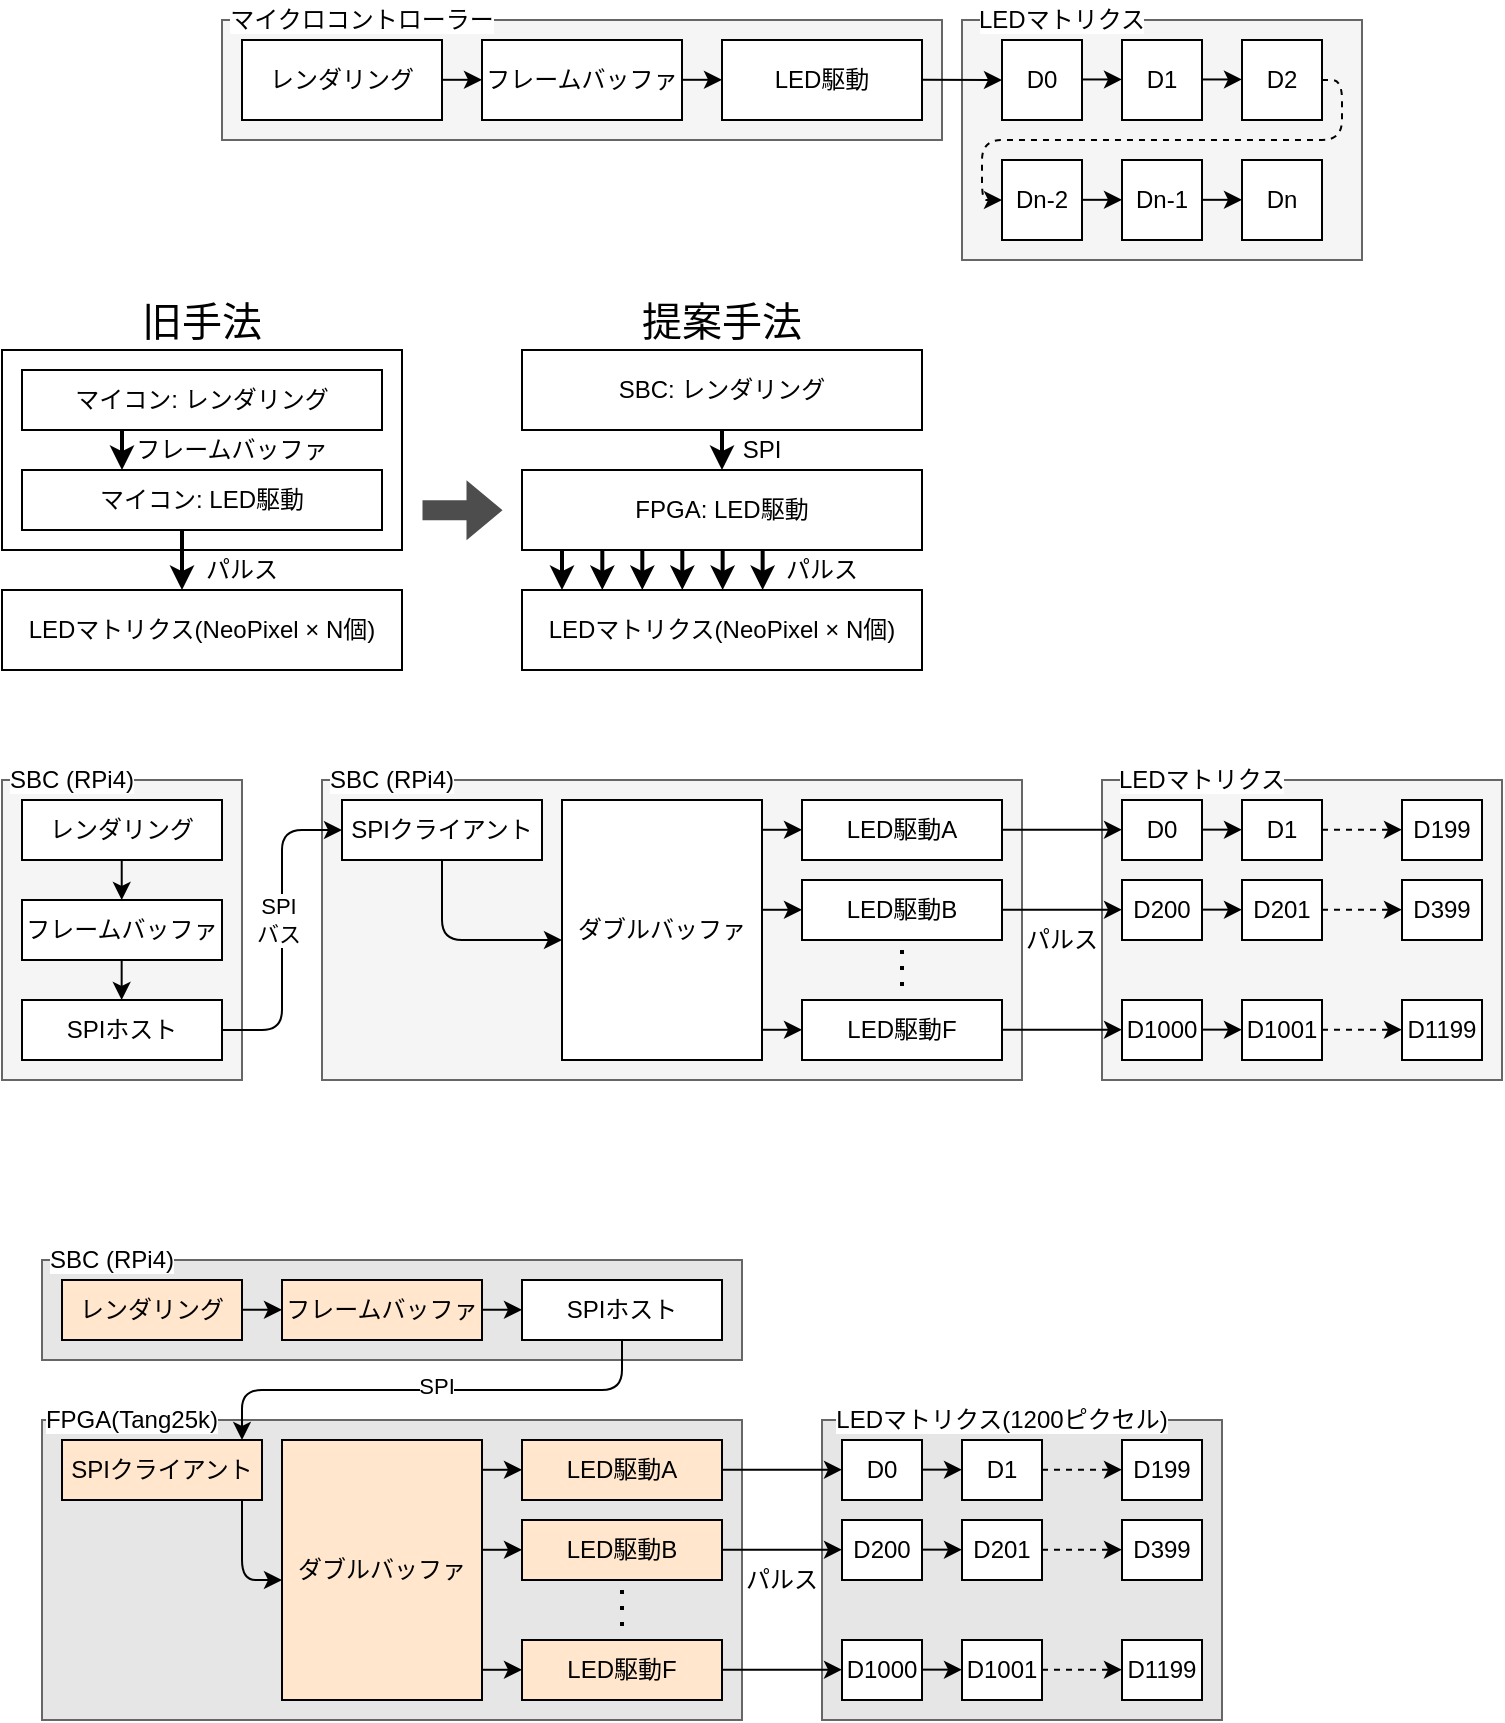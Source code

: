 <mxfile>
    <diagram id="3L20UBSQIsQVpftriw2r" name="ページ1">
        <mxGraphModel dx="5480" dy="3005" grid="1" gridSize="10" guides="1" tooltips="1" connect="1" arrows="1" fold="1" page="1" pageScale="1" pageWidth="1169" pageHeight="827" math="0" shadow="0">
            <root>
                <mxCell id="0"/>
                <mxCell id="1" parent="0"/>
                <mxCell id="86" value="" style="rounded=0;whiteSpace=wrap;html=1;fillColor=none;" parent="1" vertex="1">
                    <mxGeometry x="20" y="245" width="200" height="100" as="geometry"/>
                </mxCell>
                <mxCell id="2" value="" style="rounded=0;whiteSpace=wrap;html=1;fillColor=#f5f5f5;fontColor=#333333;strokeColor=#666666;" parent="1" vertex="1">
                    <mxGeometry x="130" y="80" width="360" height="60" as="geometry"/>
                </mxCell>
                <mxCell id="3" value="レンダリング" style="rounded=0;whiteSpace=wrap;html=1;" parent="1" vertex="1">
                    <mxGeometry x="140" y="90" width="100" height="40" as="geometry"/>
                </mxCell>
                <mxCell id="4" value="" style="rounded=0;whiteSpace=wrap;html=1;fillColor=#f5f5f5;fontColor=#333333;strokeColor=#666666;" parent="1" vertex="1">
                    <mxGeometry x="500" y="80" width="200" height="120" as="geometry"/>
                </mxCell>
                <mxCell id="6" value="LED駆動" style="rounded=0;whiteSpace=wrap;html=1;" parent="1" vertex="1">
                    <mxGeometry x="380" y="90" width="100" height="40" as="geometry"/>
                </mxCell>
                <mxCell id="7" value="フレームバッファ" style="rounded=0;whiteSpace=wrap;html=1;" parent="1" vertex="1">
                    <mxGeometry x="260" y="90" width="100" height="40" as="geometry"/>
                </mxCell>
                <mxCell id="8" value="D0" style="rounded=0;whiteSpace=wrap;html=1;" parent="1" vertex="1">
                    <mxGeometry x="520" y="90" width="40" height="40" as="geometry"/>
                </mxCell>
                <mxCell id="9" value="D1" style="rounded=0;whiteSpace=wrap;html=1;" parent="1" vertex="1">
                    <mxGeometry x="580" y="90" width="40" height="40" as="geometry"/>
                </mxCell>
                <mxCell id="10" value="D2" style="rounded=0;whiteSpace=wrap;html=1;" parent="1" vertex="1">
                    <mxGeometry x="640" y="90" width="40" height="40" as="geometry"/>
                </mxCell>
                <mxCell id="12" value="" style="endArrow=classic;html=1;" parent="1" edge="1">
                    <mxGeometry width="50" height="50" relative="1" as="geometry">
                        <mxPoint x="560" y="109.73" as="sourcePoint"/>
                        <mxPoint x="580" y="109.73" as="targetPoint"/>
                        <Array as="points">
                            <mxPoint x="580" y="109.73"/>
                        </Array>
                    </mxGeometry>
                </mxCell>
                <mxCell id="13" value="" style="endArrow=classic;html=1;" parent="1" edge="1">
                    <mxGeometry width="50" height="50" relative="1" as="geometry">
                        <mxPoint x="620" y="109.73" as="sourcePoint"/>
                        <mxPoint x="640" y="109.73" as="targetPoint"/>
                        <Array as="points">
                            <mxPoint x="640" y="109.73"/>
                        </Array>
                    </mxGeometry>
                </mxCell>
                <mxCell id="14" value="Dn" style="rounded=0;whiteSpace=wrap;html=1;" parent="1" vertex="1">
                    <mxGeometry x="640" y="150" width="40" height="40" as="geometry"/>
                </mxCell>
                <mxCell id="15" value="Dn-1" style="rounded=0;whiteSpace=wrap;html=1;" parent="1" vertex="1">
                    <mxGeometry x="580" y="150" width="40" height="40" as="geometry"/>
                </mxCell>
                <mxCell id="16" value="Dn-2" style="rounded=0;whiteSpace=wrap;html=1;" parent="1" vertex="1">
                    <mxGeometry x="520" y="150" width="40" height="40" as="geometry"/>
                </mxCell>
                <mxCell id="17" value="" style="endArrow=classic;html=1;" parent="1" edge="1">
                    <mxGeometry width="50" height="50" relative="1" as="geometry">
                        <mxPoint x="560" y="169.91" as="sourcePoint"/>
                        <mxPoint x="580" y="169.91" as="targetPoint"/>
                        <Array as="points">
                            <mxPoint x="580" y="169.91"/>
                        </Array>
                    </mxGeometry>
                </mxCell>
                <mxCell id="19" value="" style="endArrow=classic;html=1;" parent="1" edge="1">
                    <mxGeometry width="50" height="50" relative="1" as="geometry">
                        <mxPoint x="620" y="169.91" as="sourcePoint"/>
                        <mxPoint x="640" y="169.91" as="targetPoint"/>
                        <Array as="points">
                            <mxPoint x="640" y="169.91"/>
                        </Array>
                    </mxGeometry>
                </mxCell>
                <mxCell id="20" value="" style="endArrow=classic;html=1;dashed=1;" parent="1" edge="1">
                    <mxGeometry width="50" height="50" relative="1" as="geometry">
                        <mxPoint x="680" y="110" as="sourcePoint"/>
                        <mxPoint x="520" y="170" as="targetPoint"/>
                        <Array as="points">
                            <mxPoint x="690" y="110"/>
                            <mxPoint x="690" y="140"/>
                            <mxPoint x="510" y="140"/>
                            <mxPoint x="510" y="170"/>
                        </Array>
                    </mxGeometry>
                </mxCell>
                <mxCell id="23" value="&lt;span style=&quot;background-color: rgb(255, 255, 255);&quot;&gt;マイクロコントローラー&lt;/span&gt;" style="rounded=0;whiteSpace=wrap;html=1;fillColor=none;strokeColor=none;" parent="1" vertex="1">
                    <mxGeometry x="130" y="70" width="140" height="20" as="geometry"/>
                </mxCell>
                <mxCell id="26" value="" style="endArrow=classic;html=1;" parent="1" edge="1">
                    <mxGeometry width="50" height="50" relative="1" as="geometry">
                        <mxPoint x="240" y="109.9" as="sourcePoint"/>
                        <mxPoint x="260" y="109.9" as="targetPoint"/>
                        <Array as="points">
                            <mxPoint x="260" y="109.9"/>
                        </Array>
                    </mxGeometry>
                </mxCell>
                <mxCell id="28" value="" style="endArrow=classic;html=1;" parent="1" edge="1">
                    <mxGeometry width="50" height="50" relative="1" as="geometry">
                        <mxPoint x="360" y="109.9" as="sourcePoint"/>
                        <mxPoint x="380" y="109.9" as="targetPoint"/>
                        <Array as="points">
                            <mxPoint x="380" y="109.9"/>
                        </Array>
                    </mxGeometry>
                </mxCell>
                <mxCell id="30" value="" style="endArrow=classic;html=1;entryX=0;entryY=0.5;entryDx=0;entryDy=0;" parent="1" target="8" edge="1">
                    <mxGeometry width="50" height="50" relative="1" as="geometry">
                        <mxPoint x="480" y="109.88" as="sourcePoint"/>
                        <mxPoint x="510" y="110" as="targetPoint"/>
                    </mxGeometry>
                </mxCell>
                <mxCell id="31" value="&lt;span style=&quot;background-color: rgb(255, 255, 255);&quot;&gt;LEDマトリクス&lt;/span&gt;" style="rounded=0;whiteSpace=wrap;html=1;fillColor=none;strokeColor=none;" parent="1" vertex="1">
                    <mxGeometry x="500" y="70" width="100" height="20" as="geometry"/>
                </mxCell>
                <mxCell id="59" value="SBC: レンダリング" style="rounded=0;whiteSpace=wrap;html=1;fillColor=none;" parent="1" vertex="1">
                    <mxGeometry x="280" y="245" width="200" height="40" as="geometry"/>
                </mxCell>
                <mxCell id="60" value="FPGA: LED駆動" style="rounded=0;whiteSpace=wrap;html=1;fillColor=none;" parent="1" vertex="1">
                    <mxGeometry x="280" y="305" width="200" height="40" as="geometry"/>
                </mxCell>
                <mxCell id="61" value="LEDマトリクス(NeoPixel × N個)" style="rounded=0;whiteSpace=wrap;html=1;fillColor=none;" parent="1" vertex="1">
                    <mxGeometry x="280" y="365" width="200" height="40" as="geometry"/>
                </mxCell>
                <mxCell id="62" value="" style="endArrow=classic;html=1;strokeWidth=2;" parent="1" edge="1">
                    <mxGeometry width="50" height="50" relative="1" as="geometry">
                        <mxPoint x="380" y="285" as="sourcePoint"/>
                        <mxPoint x="380" y="305" as="targetPoint"/>
                    </mxGeometry>
                </mxCell>
                <mxCell id="64" value="" style="endArrow=classic;html=1;strokeWidth=2;" parent="1" edge="1">
                    <mxGeometry width="50" height="50" relative="1" as="geometry">
                        <mxPoint x="300" y="345" as="sourcePoint"/>
                        <mxPoint x="300" y="365" as="targetPoint"/>
                    </mxGeometry>
                </mxCell>
                <mxCell id="67" value="" style="endArrow=classic;html=1;strokeWidth=2;" parent="1" edge="1">
                    <mxGeometry width="50" height="50" relative="1" as="geometry">
                        <mxPoint x="320.16" y="345" as="sourcePoint"/>
                        <mxPoint x="320.16" y="365" as="targetPoint"/>
                    </mxGeometry>
                </mxCell>
                <mxCell id="68" value="" style="endArrow=classic;html=1;strokeWidth=2;" parent="1" edge="1">
                    <mxGeometry width="50" height="50" relative="1" as="geometry">
                        <mxPoint x="340.16" y="345" as="sourcePoint"/>
                        <mxPoint x="340.16" y="365" as="targetPoint"/>
                    </mxGeometry>
                </mxCell>
                <mxCell id="69" value="" style="endArrow=classic;html=1;strokeWidth=2;" parent="1" edge="1">
                    <mxGeometry width="50" height="50" relative="1" as="geometry">
                        <mxPoint x="360.16" y="345" as="sourcePoint"/>
                        <mxPoint x="360.16" y="365" as="targetPoint"/>
                    </mxGeometry>
                </mxCell>
                <mxCell id="70" value="" style="endArrow=classic;html=1;strokeWidth=2;" parent="1" edge="1">
                    <mxGeometry width="50" height="50" relative="1" as="geometry">
                        <mxPoint x="380.32" y="345" as="sourcePoint"/>
                        <mxPoint x="380.32" y="365" as="targetPoint"/>
                    </mxGeometry>
                </mxCell>
                <mxCell id="71" value="" style="endArrow=classic;html=1;strokeWidth=2;" parent="1" edge="1">
                    <mxGeometry width="50" height="50" relative="1" as="geometry">
                        <mxPoint x="400.32" y="345" as="sourcePoint"/>
                        <mxPoint x="400.32" y="365" as="targetPoint"/>
                    </mxGeometry>
                </mxCell>
                <mxCell id="72" value="&lt;span&gt;SPI&lt;/span&gt;" style="rounded=0;whiteSpace=wrap;html=1;fillColor=none;strokeColor=none;" parent="1" vertex="1">
                    <mxGeometry x="380" y="285" width="40" height="20" as="geometry"/>
                </mxCell>
                <mxCell id="73" value="&lt;span&gt;パルス&lt;/span&gt;" style="rounded=0;whiteSpace=wrap;html=1;fillColor=none;strokeColor=none;" parent="1" vertex="1">
                    <mxGeometry x="410" y="345" width="40" height="20" as="geometry"/>
                </mxCell>
                <mxCell id="74" value="マイコン: レンダリング" style="rounded=0;whiteSpace=wrap;html=1;fillColor=none;" parent="1" vertex="1">
                    <mxGeometry x="30" y="255" width="180" height="30" as="geometry"/>
                </mxCell>
                <mxCell id="75" value="マイコン: LED駆動" style="rounded=0;whiteSpace=wrap;html=1;fillColor=none;" parent="1" vertex="1">
                    <mxGeometry x="30" y="305" width="180" height="30" as="geometry"/>
                </mxCell>
                <mxCell id="76" value="LEDマトリクス(NeoPixel × N個)" style="rounded=0;whiteSpace=wrap;html=1;fillColor=none;" parent="1" vertex="1">
                    <mxGeometry x="20" y="365" width="200" height="40" as="geometry"/>
                </mxCell>
                <mxCell id="77" value="" style="endArrow=classic;html=1;strokeWidth=2;" parent="1" edge="1">
                    <mxGeometry width="50" height="50" relative="1" as="geometry">
                        <mxPoint x="80" y="285" as="sourcePoint"/>
                        <mxPoint x="80" y="305" as="targetPoint"/>
                    </mxGeometry>
                </mxCell>
                <mxCell id="83" value="" style="endArrow=classic;html=1;strokeWidth=2;" parent="1" edge="1">
                    <mxGeometry width="50" height="50" relative="1" as="geometry">
                        <mxPoint x="110" y="335" as="sourcePoint"/>
                        <mxPoint x="110" y="365" as="targetPoint"/>
                    </mxGeometry>
                </mxCell>
                <mxCell id="84" value="&lt;span style=&quot;&quot;&gt;フレームバッファ&lt;/span&gt;" style="rounded=0;whiteSpace=wrap;html=1;fillColor=none;strokeColor=none;labelBackgroundColor=none;" parent="1" vertex="1">
                    <mxGeometry x="80" y="285" width="110" height="20" as="geometry"/>
                </mxCell>
                <mxCell id="85" value="&lt;span style=&quot;&quot;&gt;パルス&lt;/span&gt;" style="rounded=0;whiteSpace=wrap;html=1;fillColor=none;strokeColor=none;labelBackgroundColor=none;" parent="1" vertex="1">
                    <mxGeometry x="120" y="345" width="40" height="20" as="geometry"/>
                </mxCell>
                <mxCell id="89" value="&lt;span style=&quot;&quot;&gt;&lt;font style=&quot;font-size: 20px;&quot;&gt;旧手法&lt;/font&gt;&lt;/span&gt;" style="rounded=0;whiteSpace=wrap;html=1;fillColor=none;strokeColor=none;labelBackgroundColor=none;" parent="1" vertex="1">
                    <mxGeometry x="65" y="215" width="110" height="30" as="geometry"/>
                </mxCell>
                <mxCell id="90" value="&lt;span style=&quot;&quot;&gt;&lt;font style=&quot;font-size: 20px;&quot;&gt;提案手法&lt;/font&gt;&lt;/span&gt;" style="rounded=0;whiteSpace=wrap;html=1;fillColor=none;strokeColor=none;labelBackgroundColor=none;" parent="1" vertex="1">
                    <mxGeometry x="325" y="215" width="110" height="30" as="geometry"/>
                </mxCell>
                <mxCell id="91" value="" style="shape=flexArrow;endArrow=classic;html=1;fillColor=#4D4D4D;gradientColor=none;strokeWidth=0;strokeColor=none;" parent="1" edge="1">
                    <mxGeometry width="50" height="50" relative="1" as="geometry">
                        <mxPoint x="230" y="324.84" as="sourcePoint"/>
                        <mxPoint x="270" y="324.84" as="targetPoint"/>
                    </mxGeometry>
                </mxCell>
                <mxCell id="92" value="" style="rounded=0;whiteSpace=wrap;html=1;fillColor=#f5f5f5;fontColor=#333333;strokeColor=#666666;" parent="1" vertex="1">
                    <mxGeometry x="20" y="460" width="120" height="150" as="geometry"/>
                </mxCell>
                <mxCell id="93" value="レンダリング" style="rounded=0;whiteSpace=wrap;html=1;" parent="1" vertex="1">
                    <mxGeometry x="30" y="470" width="100" height="30" as="geometry"/>
                </mxCell>
                <mxCell id="94" value="" style="rounded=0;whiteSpace=wrap;html=1;fillColor=#f5f5f5;fontColor=#333333;strokeColor=#666666;" parent="1" vertex="1">
                    <mxGeometry x="570" y="460" width="200" height="150" as="geometry"/>
                </mxCell>
                <mxCell id="96" value="フレームバッファ" style="rounded=0;whiteSpace=wrap;html=1;" parent="1" vertex="1">
                    <mxGeometry x="30" y="520" width="100" height="30" as="geometry"/>
                </mxCell>
                <mxCell id="97" value="D0" style="rounded=0;whiteSpace=wrap;html=1;" parent="1" vertex="1">
                    <mxGeometry x="580" y="470" width="40" height="30" as="geometry"/>
                </mxCell>
                <mxCell id="108" value="&lt;span style=&quot;background-color: rgb(255, 255, 255);&quot;&gt;SBC (RPi4)&lt;/span&gt;" style="rounded=0;whiteSpace=wrap;html=1;fillColor=none;strokeColor=none;" parent="1" vertex="1">
                    <mxGeometry x="20" y="450" width="70" height="20" as="geometry"/>
                </mxCell>
                <mxCell id="112" value="&lt;span style=&quot;background-color: rgb(255, 255, 255);&quot;&gt;LEDマトリクス&lt;/span&gt;" style="rounded=0;whiteSpace=wrap;html=1;fillColor=none;strokeColor=none;" parent="1" vertex="1">
                    <mxGeometry x="570" y="450" width="100" height="20" as="geometry"/>
                </mxCell>
                <mxCell id="113" value="" style="endArrow=classic;html=1;" parent="1" edge="1">
                    <mxGeometry width="50" height="50" relative="1" as="geometry">
                        <mxPoint x="79.86" y="500" as="sourcePoint"/>
                        <mxPoint x="79.86" y="520" as="targetPoint"/>
                    </mxGeometry>
                </mxCell>
                <mxCell id="114" value="" style="endArrow=classic;html=1;" parent="1" edge="1">
                    <mxGeometry width="50" height="50" relative="1" as="geometry">
                        <mxPoint x="79.83" y="550" as="sourcePoint"/>
                        <mxPoint x="79.83" y="570" as="targetPoint"/>
                    </mxGeometry>
                </mxCell>
                <mxCell id="115" value="SPIホスト" style="rounded=0;whiteSpace=wrap;html=1;" parent="1" vertex="1">
                    <mxGeometry x="30" y="570" width="100" height="30" as="geometry"/>
                </mxCell>
                <mxCell id="116" value="" style="rounded=0;whiteSpace=wrap;html=1;fillColor=#f5f5f5;fontColor=#333333;strokeColor=#666666;" parent="1" vertex="1">
                    <mxGeometry x="180" y="460" width="350" height="150" as="geometry"/>
                </mxCell>
                <mxCell id="117" value="SPIクライアント" style="rounded=0;whiteSpace=wrap;html=1;" parent="1" vertex="1">
                    <mxGeometry x="190" y="470" width="100" height="30" as="geometry"/>
                </mxCell>
                <mxCell id="119" value="&lt;span style=&quot;background-color: rgb(255, 255, 255);&quot;&gt;SBC (RPi4)&lt;/span&gt;" style="rounded=0;whiteSpace=wrap;html=1;fillColor=none;strokeColor=none;" parent="1" vertex="1">
                    <mxGeometry x="180" y="450" width="70" height="20" as="geometry"/>
                </mxCell>
                <mxCell id="122" value="ダブルバッファ" style="rounded=0;whiteSpace=wrap;html=1;" parent="1" vertex="1">
                    <mxGeometry x="300" y="470" width="100" height="130" as="geometry"/>
                </mxCell>
                <mxCell id="123" value="" style="endArrow=classic;html=1;" parent="1" edge="1">
                    <mxGeometry width="50" height="50" relative="1" as="geometry">
                        <mxPoint x="130" y="585" as="sourcePoint"/>
                        <mxPoint x="190" y="485" as="targetPoint"/>
                        <Array as="points">
                            <mxPoint x="160" y="585"/>
                            <mxPoint x="160" y="550"/>
                            <mxPoint x="160" y="485"/>
                        </Array>
                    </mxGeometry>
                </mxCell>
                <mxCell id="132" value="SPI&lt;div&gt;バス&lt;/div&gt;" style="edgeLabel;html=1;align=center;verticalAlign=middle;resizable=0;points=[];" parent="123" vertex="1" connectable="0">
                    <mxGeometry x="0.062" y="2" relative="1" as="geometry">
                        <mxPoint as="offset"/>
                    </mxGeometry>
                </mxCell>
                <mxCell id="124" value="" style="endArrow=classic;html=1;" parent="1" edge="1">
                    <mxGeometry width="50" height="50" relative="1" as="geometry">
                        <mxPoint x="240" y="500" as="sourcePoint"/>
                        <mxPoint x="300" y="540" as="targetPoint"/>
                        <Array as="points">
                            <mxPoint x="240" y="540"/>
                        </Array>
                    </mxGeometry>
                </mxCell>
                <mxCell id="125" value="LED駆動A" style="rounded=0;whiteSpace=wrap;html=1;" parent="1" vertex="1">
                    <mxGeometry x="420" y="470" width="100" height="30" as="geometry"/>
                </mxCell>
                <mxCell id="126" value="LED駆動B" style="rounded=0;whiteSpace=wrap;html=1;" parent="1" vertex="1">
                    <mxGeometry x="420" y="510" width="100" height="30" as="geometry"/>
                </mxCell>
                <mxCell id="127" value="LED駆動F" style="rounded=0;whiteSpace=wrap;html=1;" parent="1" vertex="1">
                    <mxGeometry x="420" y="570" width="100" height="30" as="geometry"/>
                </mxCell>
                <mxCell id="128" value="" style="endArrow=none;dashed=1;html=1;dashPattern=1 3;strokeWidth=2;" parent="1" edge="1">
                    <mxGeometry width="50" height="50" relative="1" as="geometry">
                        <mxPoint x="470" y="545" as="sourcePoint"/>
                        <mxPoint x="470" y="565" as="targetPoint"/>
                    </mxGeometry>
                </mxCell>
                <mxCell id="129" value="" style="endArrow=classic;html=1;" parent="1" edge="1">
                    <mxGeometry width="50" height="50" relative="1" as="geometry">
                        <mxPoint x="400" y="584.89" as="sourcePoint"/>
                        <mxPoint x="420" y="584.89" as="targetPoint"/>
                    </mxGeometry>
                </mxCell>
                <mxCell id="130" value="" style="endArrow=classic;html=1;" parent="1" edge="1">
                    <mxGeometry width="50" height="50" relative="1" as="geometry">
                        <mxPoint x="400" y="524.89" as="sourcePoint"/>
                        <mxPoint x="420" y="524.89" as="targetPoint"/>
                    </mxGeometry>
                </mxCell>
                <mxCell id="131" value="" style="endArrow=classic;html=1;" parent="1" edge="1">
                    <mxGeometry width="50" height="50" relative="1" as="geometry">
                        <mxPoint x="400" y="484.89" as="sourcePoint"/>
                        <mxPoint x="420" y="484.89" as="targetPoint"/>
                    </mxGeometry>
                </mxCell>
                <mxCell id="137" value="" style="endArrow=classic;html=1;" parent="1" edge="1">
                    <mxGeometry width="50" height="50" relative="1" as="geometry">
                        <mxPoint x="620" y="484.82" as="sourcePoint"/>
                        <mxPoint x="640" y="484.82" as="targetPoint"/>
                    </mxGeometry>
                </mxCell>
                <mxCell id="138" value="D1" style="rounded=0;whiteSpace=wrap;html=1;" parent="1" vertex="1">
                    <mxGeometry x="640" y="470" width="40" height="30" as="geometry"/>
                </mxCell>
                <mxCell id="139" value="" style="endArrow=classic;html=1;dashed=1;" parent="1" edge="1">
                    <mxGeometry width="50" height="50" relative="1" as="geometry">
                        <mxPoint x="680" y="484.82" as="sourcePoint"/>
                        <mxPoint x="720" y="484.82" as="targetPoint"/>
                    </mxGeometry>
                </mxCell>
                <mxCell id="140" value="D199" style="rounded=0;whiteSpace=wrap;html=1;" parent="1" vertex="1">
                    <mxGeometry x="720" y="470" width="40" height="30" as="geometry"/>
                </mxCell>
                <mxCell id="143" value="" style="endArrow=classic;html=1;" parent="1" edge="1">
                    <mxGeometry width="50" height="50" relative="1" as="geometry">
                        <mxPoint x="520" y="484.86" as="sourcePoint"/>
                        <mxPoint x="580" y="484.86" as="targetPoint"/>
                    </mxGeometry>
                </mxCell>
                <mxCell id="144" value="D200" style="rounded=0;whiteSpace=wrap;html=1;" parent="1" vertex="1">
                    <mxGeometry x="580" y="510" width="40" height="30" as="geometry"/>
                </mxCell>
                <mxCell id="145" value="" style="endArrow=classic;html=1;" parent="1" edge="1">
                    <mxGeometry width="50" height="50" relative="1" as="geometry">
                        <mxPoint x="620" y="524.82" as="sourcePoint"/>
                        <mxPoint x="640" y="524.82" as="targetPoint"/>
                    </mxGeometry>
                </mxCell>
                <mxCell id="146" value="D201" style="rounded=0;whiteSpace=wrap;html=1;" parent="1" vertex="1">
                    <mxGeometry x="640" y="510" width="40" height="30" as="geometry"/>
                </mxCell>
                <mxCell id="147" value="" style="endArrow=classic;html=1;dashed=1;" parent="1" edge="1">
                    <mxGeometry width="50" height="50" relative="1" as="geometry">
                        <mxPoint x="680" y="524.82" as="sourcePoint"/>
                        <mxPoint x="720" y="524.82" as="targetPoint"/>
                    </mxGeometry>
                </mxCell>
                <mxCell id="148" value="D399" style="rounded=0;whiteSpace=wrap;html=1;" parent="1" vertex="1">
                    <mxGeometry x="720" y="510" width="40" height="30" as="geometry"/>
                </mxCell>
                <mxCell id="149" value="" style="endArrow=classic;html=1;" parent="1" edge="1">
                    <mxGeometry width="50" height="50" relative="1" as="geometry">
                        <mxPoint x="520" y="524.86" as="sourcePoint"/>
                        <mxPoint x="580" y="524.86" as="targetPoint"/>
                    </mxGeometry>
                </mxCell>
                <mxCell id="150" value="D1000" style="rounded=0;whiteSpace=wrap;html=1;" parent="1" vertex="1">
                    <mxGeometry x="580" y="570" width="40" height="30" as="geometry"/>
                </mxCell>
                <mxCell id="151" value="" style="endArrow=classic;html=1;" parent="1" edge="1">
                    <mxGeometry width="50" height="50" relative="1" as="geometry">
                        <mxPoint x="620" y="584.82" as="sourcePoint"/>
                        <mxPoint x="640" y="584.82" as="targetPoint"/>
                    </mxGeometry>
                </mxCell>
                <mxCell id="152" value="D1001" style="rounded=0;whiteSpace=wrap;html=1;" parent="1" vertex="1">
                    <mxGeometry x="640" y="570" width="40" height="30" as="geometry"/>
                </mxCell>
                <mxCell id="153" value="" style="endArrow=classic;html=1;dashed=1;" parent="1" edge="1">
                    <mxGeometry width="50" height="50" relative="1" as="geometry">
                        <mxPoint x="680" y="584.82" as="sourcePoint"/>
                        <mxPoint x="720" y="584.82" as="targetPoint"/>
                    </mxGeometry>
                </mxCell>
                <mxCell id="154" value="D1199" style="rounded=0;whiteSpace=wrap;html=1;" parent="1" vertex="1">
                    <mxGeometry x="720" y="570" width="40" height="30" as="geometry"/>
                </mxCell>
                <mxCell id="155" value="" style="endArrow=classic;html=1;" parent="1" edge="1">
                    <mxGeometry width="50" height="50" relative="1" as="geometry">
                        <mxPoint x="520" y="584.86" as="sourcePoint"/>
                        <mxPoint x="580" y="584.86" as="targetPoint"/>
                    </mxGeometry>
                </mxCell>
                <mxCell id="157" value="&lt;span&gt;パルス&lt;/span&gt;" style="rounded=0;whiteSpace=wrap;html=1;fillColor=none;strokeColor=none;" parent="1" vertex="1">
                    <mxGeometry x="530" y="530" width="40" height="20" as="geometry"/>
                </mxCell>
                <mxCell id="161" value="" style="rounded=0;whiteSpace=wrap;html=1;fillColor=#E6E6E6;fontColor=#333333;strokeColor=#666666;" parent="1" vertex="1">
                    <mxGeometry x="40" y="700" width="350" height="50" as="geometry"/>
                </mxCell>
                <mxCell id="162" value="レンダリング" style="rounded=0;whiteSpace=wrap;html=1;fillColor=#FFE6CC;" parent="1" vertex="1">
                    <mxGeometry x="50" y="710" width="90" height="30" as="geometry"/>
                </mxCell>
                <mxCell id="164" value="フレームバッファ" style="rounded=0;whiteSpace=wrap;html=1;fillColor=#FFE6CC;" parent="1" vertex="1">
                    <mxGeometry x="160" y="710" width="100" height="30" as="geometry"/>
                </mxCell>
                <mxCell id="166" value="&lt;span style=&quot;background-color: rgb(255, 255, 255);&quot;&gt;SBC (RPi4)&lt;/span&gt;" style="rounded=0;whiteSpace=wrap;html=1;fillColor=none;strokeColor=none;" parent="1" vertex="1">
                    <mxGeometry x="40" y="690" width="70" height="20" as="geometry"/>
                </mxCell>
                <mxCell id="170" value="SPIホスト" style="rounded=0;whiteSpace=wrap;html=1;" parent="1" vertex="1">
                    <mxGeometry x="280" y="710" width="100" height="30" as="geometry"/>
                </mxCell>
                <mxCell id="203" value="" style="rounded=0;whiteSpace=wrap;html=1;fillColor=#E6E6E6;fontColor=#333333;strokeColor=#666666;" parent="1" vertex="1">
                    <mxGeometry x="430" y="780" width="200" height="150" as="geometry"/>
                </mxCell>
                <mxCell id="204" value="D0" style="rounded=0;whiteSpace=wrap;html=1;" parent="1" vertex="1">
                    <mxGeometry x="440" y="790" width="40" height="30" as="geometry"/>
                </mxCell>
                <mxCell id="205" value="&lt;span style=&quot;background-color: rgb(255, 255, 255);&quot;&gt;LEDマトリクス(1200ピクセル)&lt;/span&gt;" style="rounded=0;whiteSpace=wrap;html=1;fillColor=none;strokeColor=none;" parent="1" vertex="1">
                    <mxGeometry x="430" y="770" width="180" height="20" as="geometry"/>
                </mxCell>
                <mxCell id="206" value="" style="rounded=0;whiteSpace=wrap;html=1;fillColor=#E6E6E6;fontColor=#333333;strokeColor=#666666;" parent="1" vertex="1">
                    <mxGeometry x="40" y="780" width="350" height="150" as="geometry"/>
                </mxCell>
                <mxCell id="207" value="SPIクライアント" style="rounded=0;whiteSpace=wrap;html=1;fillColor=#FFE6CC;" parent="1" vertex="1">
                    <mxGeometry x="50" y="790" width="100" height="30" as="geometry"/>
                </mxCell>
                <mxCell id="208" value="&lt;span style=&quot;background-color: rgb(255, 255, 255);&quot;&gt;FPGA(Tang25k)&lt;/span&gt;" style="rounded=0;whiteSpace=wrap;html=1;fillColor=none;strokeColor=none;" parent="1" vertex="1">
                    <mxGeometry x="40" y="770" width="90" height="20" as="geometry"/>
                </mxCell>
                <mxCell id="209" value="ダブルバッファ" style="rounded=0;whiteSpace=wrap;html=1;fillColor=#FFE6CC;" parent="1" vertex="1">
                    <mxGeometry x="160" y="790" width="100" height="130" as="geometry"/>
                </mxCell>
                <mxCell id="210" value="" style="endArrow=classic;html=1;" parent="1" edge="1">
                    <mxGeometry width="50" height="50" relative="1" as="geometry">
                        <mxPoint x="140" y="820" as="sourcePoint"/>
                        <mxPoint x="160" y="860" as="targetPoint"/>
                        <Array as="points">
                            <mxPoint x="140" y="860"/>
                        </Array>
                    </mxGeometry>
                </mxCell>
                <mxCell id="211" value="LED駆動A" style="rounded=0;whiteSpace=wrap;html=1;fillColor=#FFE6CC;" parent="1" vertex="1">
                    <mxGeometry x="280" y="790" width="100" height="30" as="geometry"/>
                </mxCell>
                <mxCell id="212" value="LED駆動B" style="rounded=0;whiteSpace=wrap;html=1;fillColor=#FFE6CC;" parent="1" vertex="1">
                    <mxGeometry x="280" y="830" width="100" height="30" as="geometry"/>
                </mxCell>
                <mxCell id="213" value="LED駆動F" style="rounded=0;whiteSpace=wrap;html=1;fillColor=#FFE6CC;" parent="1" vertex="1">
                    <mxGeometry x="280" y="890" width="100" height="30" as="geometry"/>
                </mxCell>
                <mxCell id="214" value="" style="endArrow=none;dashed=1;html=1;dashPattern=1 3;strokeWidth=2;" parent="1" edge="1">
                    <mxGeometry width="50" height="50" relative="1" as="geometry">
                        <mxPoint x="330" y="865" as="sourcePoint"/>
                        <mxPoint x="330" y="885" as="targetPoint"/>
                    </mxGeometry>
                </mxCell>
                <mxCell id="215" value="" style="endArrow=classic;html=1;" parent="1" edge="1">
                    <mxGeometry width="50" height="50" relative="1" as="geometry">
                        <mxPoint x="260" y="904.89" as="sourcePoint"/>
                        <mxPoint x="280" y="904.89" as="targetPoint"/>
                    </mxGeometry>
                </mxCell>
                <mxCell id="216" value="" style="endArrow=classic;html=1;" parent="1" edge="1">
                    <mxGeometry width="50" height="50" relative="1" as="geometry">
                        <mxPoint x="260" y="844.89" as="sourcePoint"/>
                        <mxPoint x="280" y="844.89" as="targetPoint"/>
                    </mxGeometry>
                </mxCell>
                <mxCell id="217" value="" style="endArrow=classic;html=1;" parent="1" edge="1">
                    <mxGeometry width="50" height="50" relative="1" as="geometry">
                        <mxPoint x="260" y="804.89" as="sourcePoint"/>
                        <mxPoint x="280" y="804.89" as="targetPoint"/>
                    </mxGeometry>
                </mxCell>
                <mxCell id="218" value="" style="endArrow=classic;html=1;" parent="1" edge="1">
                    <mxGeometry width="50" height="50" relative="1" as="geometry">
                        <mxPoint x="480" y="804.82" as="sourcePoint"/>
                        <mxPoint x="500" y="804.82" as="targetPoint"/>
                    </mxGeometry>
                </mxCell>
                <mxCell id="219" value="D1" style="rounded=0;whiteSpace=wrap;html=1;" parent="1" vertex="1">
                    <mxGeometry x="500" y="790" width="40" height="30" as="geometry"/>
                </mxCell>
                <mxCell id="220" value="" style="endArrow=classic;html=1;dashed=1;" parent="1" edge="1">
                    <mxGeometry width="50" height="50" relative="1" as="geometry">
                        <mxPoint x="540" y="804.82" as="sourcePoint"/>
                        <mxPoint x="580" y="804.82" as="targetPoint"/>
                    </mxGeometry>
                </mxCell>
                <mxCell id="221" value="D199" style="rounded=0;whiteSpace=wrap;html=1;" parent="1" vertex="1">
                    <mxGeometry x="580" y="790" width="40" height="30" as="geometry"/>
                </mxCell>
                <mxCell id="222" value="" style="endArrow=classic;html=1;" parent="1" edge="1">
                    <mxGeometry width="50" height="50" relative="1" as="geometry">
                        <mxPoint x="380" y="804.86" as="sourcePoint"/>
                        <mxPoint x="440" y="804.86" as="targetPoint"/>
                    </mxGeometry>
                </mxCell>
                <mxCell id="223" value="D200" style="rounded=0;whiteSpace=wrap;html=1;" parent="1" vertex="1">
                    <mxGeometry x="440" y="830" width="40" height="30" as="geometry"/>
                </mxCell>
                <mxCell id="224" value="" style="endArrow=classic;html=1;" parent="1" edge="1">
                    <mxGeometry width="50" height="50" relative="1" as="geometry">
                        <mxPoint x="480" y="844.82" as="sourcePoint"/>
                        <mxPoint x="500" y="844.82" as="targetPoint"/>
                    </mxGeometry>
                </mxCell>
                <mxCell id="225" value="D201" style="rounded=0;whiteSpace=wrap;html=1;" parent="1" vertex="1">
                    <mxGeometry x="500" y="830" width="40" height="30" as="geometry"/>
                </mxCell>
                <mxCell id="226" value="" style="endArrow=classic;html=1;dashed=1;" parent="1" edge="1">
                    <mxGeometry width="50" height="50" relative="1" as="geometry">
                        <mxPoint x="540" y="844.82" as="sourcePoint"/>
                        <mxPoint x="580" y="844.82" as="targetPoint"/>
                    </mxGeometry>
                </mxCell>
                <mxCell id="227" value="D399" style="rounded=0;whiteSpace=wrap;html=1;" parent="1" vertex="1">
                    <mxGeometry x="580" y="830" width="40" height="30" as="geometry"/>
                </mxCell>
                <mxCell id="228" value="" style="endArrow=classic;html=1;" parent="1" edge="1">
                    <mxGeometry width="50" height="50" relative="1" as="geometry">
                        <mxPoint x="380" y="844.86" as="sourcePoint"/>
                        <mxPoint x="440" y="844.86" as="targetPoint"/>
                    </mxGeometry>
                </mxCell>
                <mxCell id="229" value="D1000" style="rounded=0;whiteSpace=wrap;html=1;" parent="1" vertex="1">
                    <mxGeometry x="440" y="890" width="40" height="30" as="geometry"/>
                </mxCell>
                <mxCell id="230" value="" style="endArrow=classic;html=1;" parent="1" edge="1">
                    <mxGeometry width="50" height="50" relative="1" as="geometry">
                        <mxPoint x="480" y="904.82" as="sourcePoint"/>
                        <mxPoint x="500" y="904.82" as="targetPoint"/>
                    </mxGeometry>
                </mxCell>
                <mxCell id="231" value="D1001" style="rounded=0;whiteSpace=wrap;html=1;" parent="1" vertex="1">
                    <mxGeometry x="500" y="890" width="40" height="30" as="geometry"/>
                </mxCell>
                <mxCell id="232" value="" style="endArrow=classic;html=1;dashed=1;" parent="1" edge="1">
                    <mxGeometry width="50" height="50" relative="1" as="geometry">
                        <mxPoint x="540" y="904.82" as="sourcePoint"/>
                        <mxPoint x="580" y="904.82" as="targetPoint"/>
                    </mxGeometry>
                </mxCell>
                <mxCell id="233" value="D1199" style="rounded=0;whiteSpace=wrap;html=1;" parent="1" vertex="1">
                    <mxGeometry x="580" y="890" width="40" height="30" as="geometry"/>
                </mxCell>
                <mxCell id="234" value="" style="endArrow=classic;html=1;" parent="1" edge="1">
                    <mxGeometry width="50" height="50" relative="1" as="geometry">
                        <mxPoint x="380" y="904.86" as="sourcePoint"/>
                        <mxPoint x="440" y="904.86" as="targetPoint"/>
                    </mxGeometry>
                </mxCell>
                <mxCell id="235" value="&lt;span&gt;パルス&lt;/span&gt;" style="rounded=0;whiteSpace=wrap;html=1;fillColor=none;strokeColor=none;" parent="1" vertex="1">
                    <mxGeometry x="390" y="850" width="40" height="20" as="geometry"/>
                </mxCell>
                <mxCell id="236" value="" style="endArrow=classic;html=1;" parent="1" edge="1">
                    <mxGeometry width="50" height="50" relative="1" as="geometry">
                        <mxPoint x="330" y="740" as="sourcePoint"/>
                        <mxPoint x="140" y="790" as="targetPoint"/>
                        <Array as="points">
                            <mxPoint x="330" y="765"/>
                            <mxPoint x="140" y="765"/>
                        </Array>
                    </mxGeometry>
                </mxCell>
                <mxCell id="239" value="SPI" style="edgeLabel;html=1;align=center;verticalAlign=middle;resizable=0;points=[];" parent="236" vertex="1" connectable="0">
                    <mxGeometry x="-0.011" y="-2" relative="1" as="geometry">
                        <mxPoint as="offset"/>
                    </mxGeometry>
                </mxCell>
                <mxCell id="237" value="" style="endArrow=classic;html=1;" parent="1" edge="1">
                    <mxGeometry width="50" height="50" relative="1" as="geometry">
                        <mxPoint x="140" y="724.87" as="sourcePoint"/>
                        <mxPoint x="160" y="724.87" as="targetPoint"/>
                    </mxGeometry>
                </mxCell>
                <mxCell id="238" value="" style="endArrow=classic;html=1;" parent="1" edge="1">
                    <mxGeometry width="50" height="50" relative="1" as="geometry">
                        <mxPoint x="260" y="724.87" as="sourcePoint"/>
                        <mxPoint x="280" y="724.87" as="targetPoint"/>
                    </mxGeometry>
                </mxCell>
            </root>
        </mxGraphModel>
    </diagram>
</mxfile>